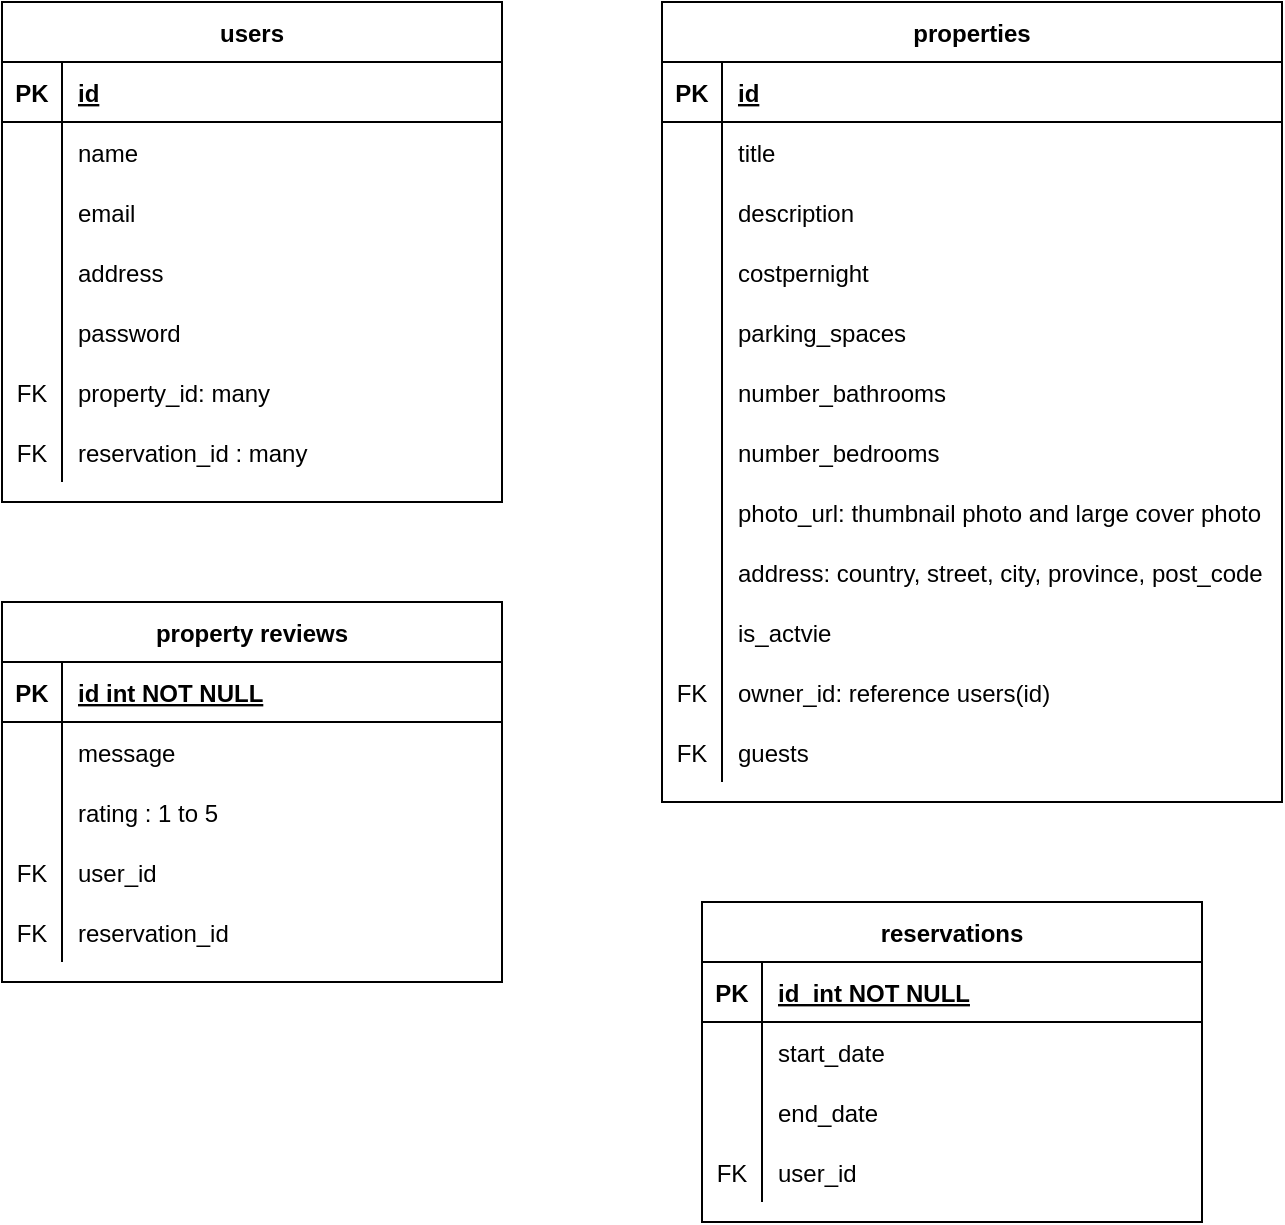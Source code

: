 <mxfile version="14.4.3" type="device"><diagram id="R2lEEEUBdFMjLlhIrx00" name="Page-1"><mxGraphModel dx="541" dy="378" grid="1" gridSize="10" guides="1" tooltips="1" connect="1" arrows="1" fold="1" page="1" pageScale="1" pageWidth="850" pageHeight="1100" math="0" shadow="0" extFonts="Permanent Marker^https://fonts.googleapis.com/css?family=Permanent+Marker"><root><mxCell id="0"/><mxCell id="1" parent="0"/><object label="properties" placeholders="1" TEST="TEXT " id="C-vyLk0tnHw3VtMMgP7b-2"><mxCell style="shape=table;startSize=30;container=1;collapsible=1;childLayout=tableLayout;fixedRows=1;rowLines=0;fontStyle=1;align=center;resizeLast=1;" parent="1" vertex="1"><mxGeometry x="450" y="120" width="310" height="400.0" as="geometry"><mxRectangle x="450" y="120" width="70" height="30" as="alternateBounds"/></mxGeometry></mxCell></object><mxCell id="C-vyLk0tnHw3VtMMgP7b-3" value="" style="shape=partialRectangle;collapsible=0;dropTarget=0;pointerEvents=0;fillColor=none;points=[[0,0.5],[1,0.5]];portConstraint=eastwest;top=0;left=0;right=0;bottom=1;" parent="C-vyLk0tnHw3VtMMgP7b-2" vertex="1"><mxGeometry y="30" width="310" height="30" as="geometry"/></mxCell><mxCell id="C-vyLk0tnHw3VtMMgP7b-4" value="PK" style="shape=partialRectangle;overflow=hidden;connectable=0;fillColor=none;top=0;left=0;bottom=0;right=0;fontStyle=1;" parent="C-vyLk0tnHw3VtMMgP7b-3" vertex="1"><mxGeometry width="30" height="30" as="geometry"/></mxCell><mxCell id="C-vyLk0tnHw3VtMMgP7b-5" value="id" style="shape=partialRectangle;overflow=hidden;connectable=0;fillColor=none;top=0;left=0;bottom=0;right=0;align=left;spacingLeft=6;fontStyle=5;" parent="C-vyLk0tnHw3VtMMgP7b-3" vertex="1"><mxGeometry x="30" width="280" height="30" as="geometry"/></mxCell><mxCell id="C-vyLk0tnHw3VtMMgP7b-6" value="" style="shape=partialRectangle;collapsible=0;dropTarget=0;pointerEvents=0;fillColor=none;points=[[0,0.5],[1,0.5]];portConstraint=eastwest;top=0;left=0;right=0;bottom=0;" parent="C-vyLk0tnHw3VtMMgP7b-2" vertex="1"><mxGeometry y="60" width="310" height="30" as="geometry"/></mxCell><mxCell id="C-vyLk0tnHw3VtMMgP7b-7" value="" style="shape=partialRectangle;overflow=hidden;connectable=0;fillColor=none;top=0;left=0;bottom=0;right=0;" parent="C-vyLk0tnHw3VtMMgP7b-6" vertex="1"><mxGeometry width="30" height="30" as="geometry"/></mxCell><object label="title" zsdcsac="xXSx" id="C-vyLk0tnHw3VtMMgP7b-8"><mxCell style="shape=partialRectangle;overflow=hidden;connectable=0;fillColor=none;top=0;left=0;bottom=0;right=0;align=left;spacingLeft=6;" parent="C-vyLk0tnHw3VtMMgP7b-6" vertex="1"><mxGeometry x="30" width="280" height="30" as="geometry"/></mxCell></object><mxCell id="C-vyLk0tnHw3VtMMgP7b-9" value="" style="shape=partialRectangle;collapsible=0;dropTarget=0;pointerEvents=0;fillColor=none;points=[[0,0.5],[1,0.5]];portConstraint=eastwest;top=0;left=0;right=0;bottom=0;" parent="C-vyLk0tnHw3VtMMgP7b-2" vertex="1"><mxGeometry y="90" width="310" height="30" as="geometry"/></mxCell><mxCell id="C-vyLk0tnHw3VtMMgP7b-10" value="" style="shape=partialRectangle;overflow=hidden;connectable=0;fillColor=none;top=0;left=0;bottom=0;right=0;" parent="C-vyLk0tnHw3VtMMgP7b-9" vertex="1"><mxGeometry width="30" height="30" as="geometry"/></mxCell><mxCell id="C-vyLk0tnHw3VtMMgP7b-11" value="description" style="shape=partialRectangle;overflow=hidden;connectable=0;fillColor=none;top=0;left=0;bottom=0;right=0;align=left;spacingLeft=6;" parent="C-vyLk0tnHw3VtMMgP7b-9" vertex="1"><mxGeometry x="30" width="280" height="30" as="geometry"/></mxCell><mxCell id="Sz5lXrOB1xjZKJLuMuTS-35" style="shape=partialRectangle;collapsible=0;dropTarget=0;pointerEvents=0;fillColor=none;points=[[0,0.5],[1,0.5]];portConstraint=eastwest;top=0;left=0;right=0;bottom=0;" vertex="1" parent="C-vyLk0tnHw3VtMMgP7b-2"><mxGeometry y="120" width="310" height="30" as="geometry"/></mxCell><mxCell id="Sz5lXrOB1xjZKJLuMuTS-36" style="shape=partialRectangle;overflow=hidden;connectable=0;fillColor=none;top=0;left=0;bottom=0;right=0;" vertex="1" parent="Sz5lXrOB1xjZKJLuMuTS-35"><mxGeometry width="30" height="30" as="geometry"/></mxCell><mxCell id="Sz5lXrOB1xjZKJLuMuTS-37" value="costpernight" style="shape=partialRectangle;overflow=hidden;connectable=0;fillColor=none;top=0;left=0;bottom=0;right=0;align=left;spacingLeft=6;" vertex="1" parent="Sz5lXrOB1xjZKJLuMuTS-35"><mxGeometry x="30" width="280" height="30" as="geometry"/></mxCell><mxCell id="Sz5lXrOB1xjZKJLuMuTS-38" style="shape=partialRectangle;collapsible=0;dropTarget=0;pointerEvents=0;fillColor=none;points=[[0,0.5],[1,0.5]];portConstraint=eastwest;top=0;left=0;right=0;bottom=0;" vertex="1" parent="C-vyLk0tnHw3VtMMgP7b-2"><mxGeometry y="150" width="310" height="30" as="geometry"/></mxCell><mxCell id="Sz5lXrOB1xjZKJLuMuTS-39" style="shape=partialRectangle;overflow=hidden;connectable=0;fillColor=none;top=0;left=0;bottom=0;right=0;" vertex="1" parent="Sz5lXrOB1xjZKJLuMuTS-38"><mxGeometry width="30" height="30" as="geometry"/></mxCell><mxCell id="Sz5lXrOB1xjZKJLuMuTS-40" value="parking_spaces" style="shape=partialRectangle;overflow=hidden;connectable=0;fillColor=none;top=0;left=0;bottom=0;right=0;align=left;spacingLeft=6;" vertex="1" parent="Sz5lXrOB1xjZKJLuMuTS-38"><mxGeometry x="30" width="280" height="30" as="geometry"/></mxCell><mxCell id="Sz5lXrOB1xjZKJLuMuTS-41" style="shape=partialRectangle;collapsible=0;dropTarget=0;pointerEvents=0;fillColor=none;points=[[0,0.5],[1,0.5]];portConstraint=eastwest;top=0;left=0;right=0;bottom=0;" vertex="1" parent="C-vyLk0tnHw3VtMMgP7b-2"><mxGeometry y="180" width="310" height="30" as="geometry"/></mxCell><mxCell id="Sz5lXrOB1xjZKJLuMuTS-42" style="shape=partialRectangle;overflow=hidden;connectable=0;fillColor=none;top=0;left=0;bottom=0;right=0;" vertex="1" parent="Sz5lXrOB1xjZKJLuMuTS-41"><mxGeometry width="30" height="30" as="geometry"/></mxCell><mxCell id="Sz5lXrOB1xjZKJLuMuTS-43" value="number_bathrooms" style="shape=partialRectangle;overflow=hidden;connectable=0;fillColor=none;top=0;left=0;bottom=0;right=0;align=left;spacingLeft=6;" vertex="1" parent="Sz5lXrOB1xjZKJLuMuTS-41"><mxGeometry x="30" width="280" height="30" as="geometry"/></mxCell><mxCell id="Sz5lXrOB1xjZKJLuMuTS-44" style="shape=partialRectangle;collapsible=0;dropTarget=0;pointerEvents=0;fillColor=none;points=[[0,0.5],[1,0.5]];portConstraint=eastwest;top=0;left=0;right=0;bottom=0;" vertex="1" parent="C-vyLk0tnHw3VtMMgP7b-2"><mxGeometry y="210" width="310" height="30" as="geometry"/></mxCell><mxCell id="Sz5lXrOB1xjZKJLuMuTS-45" style="shape=partialRectangle;overflow=hidden;connectable=0;fillColor=none;top=0;left=0;bottom=0;right=0;" vertex="1" parent="Sz5lXrOB1xjZKJLuMuTS-44"><mxGeometry width="30" height="30" as="geometry"/></mxCell><mxCell id="Sz5lXrOB1xjZKJLuMuTS-46" value="number_bedrooms" style="shape=partialRectangle;overflow=hidden;connectable=0;fillColor=none;top=0;left=0;bottom=0;right=0;align=left;spacingLeft=6;" vertex="1" parent="Sz5lXrOB1xjZKJLuMuTS-44"><mxGeometry x="30" width="280" height="30" as="geometry"/></mxCell><mxCell id="Sz5lXrOB1xjZKJLuMuTS-47" style="shape=partialRectangle;collapsible=0;dropTarget=0;pointerEvents=0;fillColor=none;points=[[0,0.5],[1,0.5]];portConstraint=eastwest;top=0;left=0;right=0;bottom=0;" vertex="1" parent="C-vyLk0tnHw3VtMMgP7b-2"><mxGeometry y="240" width="310" height="30" as="geometry"/></mxCell><mxCell id="Sz5lXrOB1xjZKJLuMuTS-48" style="shape=partialRectangle;overflow=hidden;connectable=0;fillColor=none;top=0;left=0;bottom=0;right=0;" vertex="1" parent="Sz5lXrOB1xjZKJLuMuTS-47"><mxGeometry width="30" height="30" as="geometry"/></mxCell><mxCell id="Sz5lXrOB1xjZKJLuMuTS-49" value="photo_url: thumbnail photo and large cover photo" style="shape=partialRectangle;overflow=hidden;connectable=0;fillColor=none;top=0;left=0;bottom=0;right=0;align=left;spacingLeft=6;" vertex="1" parent="Sz5lXrOB1xjZKJLuMuTS-47"><mxGeometry x="30" width="280" height="30" as="geometry"/></mxCell><mxCell id="Sz5lXrOB1xjZKJLuMuTS-50" style="shape=partialRectangle;collapsible=0;dropTarget=0;pointerEvents=0;fillColor=none;points=[[0,0.5],[1,0.5]];portConstraint=eastwest;top=0;left=0;right=0;bottom=0;" vertex="1" parent="C-vyLk0tnHw3VtMMgP7b-2"><mxGeometry y="270" width="310" height="30" as="geometry"/></mxCell><mxCell id="Sz5lXrOB1xjZKJLuMuTS-51" style="shape=partialRectangle;overflow=hidden;connectable=0;fillColor=none;top=0;left=0;bottom=0;right=0;" vertex="1" parent="Sz5lXrOB1xjZKJLuMuTS-50"><mxGeometry width="30" height="30" as="geometry"/></mxCell><mxCell id="Sz5lXrOB1xjZKJLuMuTS-52" value="address: country, street, city, province, post_code" style="shape=partialRectangle;overflow=hidden;connectable=0;fillColor=none;top=0;left=0;bottom=0;right=0;align=left;spacingLeft=6;" vertex="1" parent="Sz5lXrOB1xjZKJLuMuTS-50"><mxGeometry x="30" width="280" height="30" as="geometry"/></mxCell><mxCell id="Sz5lXrOB1xjZKJLuMuTS-53" style="shape=partialRectangle;collapsible=0;dropTarget=0;pointerEvents=0;fillColor=none;points=[[0,0.5],[1,0.5]];portConstraint=eastwest;top=0;left=0;right=0;bottom=0;" vertex="1" parent="C-vyLk0tnHw3VtMMgP7b-2"><mxGeometry y="300" width="310" height="30" as="geometry"/></mxCell><mxCell id="Sz5lXrOB1xjZKJLuMuTS-54" style="shape=partialRectangle;overflow=hidden;connectable=0;fillColor=none;top=0;left=0;bottom=0;right=0;" vertex="1" parent="Sz5lXrOB1xjZKJLuMuTS-53"><mxGeometry width="30" height="30" as="geometry"/></mxCell><mxCell id="Sz5lXrOB1xjZKJLuMuTS-55" value="is_actvie" style="shape=partialRectangle;overflow=hidden;connectable=0;fillColor=none;top=0;left=0;bottom=0;right=0;align=left;spacingLeft=6;" vertex="1" parent="Sz5lXrOB1xjZKJLuMuTS-53"><mxGeometry x="30" width="280" height="30" as="geometry"/></mxCell><mxCell id="Sz5lXrOB1xjZKJLuMuTS-56" style="shape=partialRectangle;collapsible=0;dropTarget=0;pointerEvents=0;fillColor=none;points=[[0,0.5],[1,0.5]];portConstraint=eastwest;top=0;left=0;right=0;bottom=0;" vertex="1" parent="C-vyLk0tnHw3VtMMgP7b-2"><mxGeometry y="330" width="310" height="30" as="geometry"/></mxCell><mxCell id="Sz5lXrOB1xjZKJLuMuTS-57" value="FK" style="shape=partialRectangle;overflow=hidden;connectable=0;fillColor=none;top=0;left=0;bottom=0;right=0;" vertex="1" parent="Sz5lXrOB1xjZKJLuMuTS-56"><mxGeometry width="30" height="30" as="geometry"/></mxCell><mxCell id="Sz5lXrOB1xjZKJLuMuTS-58" value="owner_id: reference users(id)" style="shape=partialRectangle;overflow=hidden;connectable=0;fillColor=none;top=0;left=0;bottom=0;right=0;align=left;spacingLeft=6;" vertex="1" parent="Sz5lXrOB1xjZKJLuMuTS-56"><mxGeometry x="30" width="280" height="30" as="geometry"/></mxCell><mxCell id="Sz5lXrOB1xjZKJLuMuTS-74" style="shape=partialRectangle;collapsible=0;dropTarget=0;pointerEvents=0;fillColor=none;points=[[0,0.5],[1,0.5]];portConstraint=eastwest;top=0;left=0;right=0;bottom=0;" vertex="1" parent="C-vyLk0tnHw3VtMMgP7b-2"><mxGeometry y="360" width="310" height="30" as="geometry"/></mxCell><mxCell id="Sz5lXrOB1xjZKJLuMuTS-75" value="FK" style="shape=partialRectangle;overflow=hidden;connectable=0;fillColor=none;top=0;left=0;bottom=0;right=0;" vertex="1" parent="Sz5lXrOB1xjZKJLuMuTS-74"><mxGeometry width="30" height="30" as="geometry"/></mxCell><mxCell id="Sz5lXrOB1xjZKJLuMuTS-76" value="guests" style="shape=partialRectangle;overflow=hidden;connectable=0;fillColor=none;top=0;left=0;bottom=0;right=0;align=left;spacingLeft=6;" vertex="1" parent="Sz5lXrOB1xjZKJLuMuTS-74"><mxGeometry x="30" width="280" height="30" as="geometry"/></mxCell><mxCell id="C-vyLk0tnHw3VtMMgP7b-13" value="reservations" style="shape=table;startSize=30;container=1;collapsible=1;childLayout=tableLayout;fixedRows=1;rowLines=0;fontStyle=1;align=center;resizeLast=1;" parent="1" vertex="1"><mxGeometry x="470" y="570" width="250" height="160" as="geometry"/></mxCell><mxCell id="C-vyLk0tnHw3VtMMgP7b-14" value="" style="shape=partialRectangle;collapsible=0;dropTarget=0;pointerEvents=0;fillColor=none;points=[[0,0.5],[1,0.5]];portConstraint=eastwest;top=0;left=0;right=0;bottom=1;" parent="C-vyLk0tnHw3VtMMgP7b-13" vertex="1"><mxGeometry y="30" width="250" height="30" as="geometry"/></mxCell><mxCell id="C-vyLk0tnHw3VtMMgP7b-15" value="PK" style="shape=partialRectangle;overflow=hidden;connectable=0;fillColor=none;top=0;left=0;bottom=0;right=0;fontStyle=1;" parent="C-vyLk0tnHw3VtMMgP7b-14" vertex="1"><mxGeometry width="30" height="30" as="geometry"/></mxCell><mxCell id="C-vyLk0tnHw3VtMMgP7b-16" value="id  int NOT NULL " style="shape=partialRectangle;overflow=hidden;connectable=0;fillColor=none;top=0;left=0;bottom=0;right=0;align=left;spacingLeft=6;fontStyle=5;" parent="C-vyLk0tnHw3VtMMgP7b-14" vertex="1"><mxGeometry x="30" width="220" height="30" as="geometry"/></mxCell><mxCell id="C-vyLk0tnHw3VtMMgP7b-17" value="" style="shape=partialRectangle;collapsible=0;dropTarget=0;pointerEvents=0;fillColor=none;points=[[0,0.5],[1,0.5]];portConstraint=eastwest;top=0;left=0;right=0;bottom=0;" parent="C-vyLk0tnHw3VtMMgP7b-13" vertex="1"><mxGeometry y="60" width="250" height="30" as="geometry"/></mxCell><mxCell id="C-vyLk0tnHw3VtMMgP7b-18" value="" style="shape=partialRectangle;overflow=hidden;connectable=0;fillColor=none;top=0;left=0;bottom=0;right=0;" parent="C-vyLk0tnHw3VtMMgP7b-17" vertex="1"><mxGeometry width="30" height="30" as="geometry"/></mxCell><mxCell id="C-vyLk0tnHw3VtMMgP7b-19" value="start_date" style="shape=partialRectangle;overflow=hidden;connectable=0;fillColor=none;top=0;left=0;bottom=0;right=0;align=left;spacingLeft=6;" parent="C-vyLk0tnHw3VtMMgP7b-17" vertex="1"><mxGeometry x="30" width="220" height="30" as="geometry"/></mxCell><mxCell id="C-vyLk0tnHw3VtMMgP7b-20" value="" style="shape=partialRectangle;collapsible=0;dropTarget=0;pointerEvents=0;fillColor=none;points=[[0,0.5],[1,0.5]];portConstraint=eastwest;top=0;left=0;right=0;bottom=0;" parent="C-vyLk0tnHw3VtMMgP7b-13" vertex="1"><mxGeometry y="90" width="250" height="30" as="geometry"/></mxCell><mxCell id="C-vyLk0tnHw3VtMMgP7b-21" value="" style="shape=partialRectangle;overflow=hidden;connectable=0;fillColor=none;top=0;left=0;bottom=0;right=0;" parent="C-vyLk0tnHw3VtMMgP7b-20" vertex="1"><mxGeometry width="30" height="30" as="geometry"/></mxCell><mxCell id="C-vyLk0tnHw3VtMMgP7b-22" value="end_date" style="shape=partialRectangle;overflow=hidden;connectable=0;fillColor=none;top=0;left=0;bottom=0;right=0;align=left;spacingLeft=6;" parent="C-vyLk0tnHw3VtMMgP7b-20" vertex="1"><mxGeometry x="30" width="220" height="30" as="geometry"/></mxCell><mxCell id="Sz5lXrOB1xjZKJLuMuTS-59" style="shape=partialRectangle;collapsible=0;dropTarget=0;pointerEvents=0;fillColor=none;points=[[0,0.5],[1,0.5]];portConstraint=eastwest;top=0;left=0;right=0;bottom=0;" vertex="1" parent="C-vyLk0tnHw3VtMMgP7b-13"><mxGeometry y="120" width="250" height="30" as="geometry"/></mxCell><mxCell id="Sz5lXrOB1xjZKJLuMuTS-60" value="FK" style="shape=partialRectangle;overflow=hidden;connectable=0;fillColor=none;top=0;left=0;bottom=0;right=0;" vertex="1" parent="Sz5lXrOB1xjZKJLuMuTS-59"><mxGeometry width="30" height="30" as="geometry"/></mxCell><mxCell id="Sz5lXrOB1xjZKJLuMuTS-61" value="user_id" style="shape=partialRectangle;overflow=hidden;connectable=0;fillColor=none;top=0;left=0;bottom=0;right=0;align=left;spacingLeft=6;" vertex="1" parent="Sz5lXrOB1xjZKJLuMuTS-59"><mxGeometry x="30" width="220" height="30" as="geometry"/></mxCell><mxCell id="C-vyLk0tnHw3VtMMgP7b-23" value="users" style="shape=table;startSize=30;container=1;collapsible=1;childLayout=tableLayout;fixedRows=1;rowLines=0;fontStyle=1;align=center;resizeLast=1;" parent="1" vertex="1"><mxGeometry x="120" y="120" width="250" height="250" as="geometry"/></mxCell><mxCell id="C-vyLk0tnHw3VtMMgP7b-24" value="" style="shape=partialRectangle;collapsible=0;dropTarget=0;pointerEvents=0;fillColor=none;points=[[0,0.5],[1,0.5]];portConstraint=eastwest;top=0;left=0;right=0;bottom=1;" parent="C-vyLk0tnHw3VtMMgP7b-23" vertex="1"><mxGeometry y="30" width="250" height="30" as="geometry"/></mxCell><mxCell id="C-vyLk0tnHw3VtMMgP7b-25" value="PK" style="shape=partialRectangle;overflow=hidden;connectable=0;fillColor=none;top=0;left=0;bottom=0;right=0;fontStyle=1;" parent="C-vyLk0tnHw3VtMMgP7b-24" vertex="1"><mxGeometry width="30" height="30" as="geometry"/></mxCell><mxCell id="C-vyLk0tnHw3VtMMgP7b-26" value="id" style="shape=partialRectangle;overflow=hidden;connectable=0;fillColor=none;top=0;left=0;bottom=0;right=0;align=left;spacingLeft=6;fontStyle=5;" parent="C-vyLk0tnHw3VtMMgP7b-24" vertex="1"><mxGeometry x="30" width="220" height="30" as="geometry"/></mxCell><mxCell id="C-vyLk0tnHw3VtMMgP7b-27" value="" style="shape=partialRectangle;collapsible=0;dropTarget=0;pointerEvents=0;fillColor=none;points=[[0,0.5],[1,0.5]];portConstraint=eastwest;top=0;left=0;right=0;bottom=0;" parent="C-vyLk0tnHw3VtMMgP7b-23" vertex="1"><mxGeometry y="60" width="250" height="30" as="geometry"/></mxCell><mxCell id="C-vyLk0tnHw3VtMMgP7b-28" value="" style="shape=partialRectangle;overflow=hidden;connectable=0;fillColor=none;top=0;left=0;bottom=0;right=0;" parent="C-vyLk0tnHw3VtMMgP7b-27" vertex="1"><mxGeometry width="30" height="30" as="geometry"/></mxCell><mxCell id="C-vyLk0tnHw3VtMMgP7b-29" value="name" style="shape=partialRectangle;overflow=hidden;connectable=0;fillColor=none;top=0;left=0;bottom=0;right=0;align=left;spacingLeft=6;" parent="C-vyLk0tnHw3VtMMgP7b-27" vertex="1"><mxGeometry x="30" width="220" height="30" as="geometry"/></mxCell><mxCell id="Sz5lXrOB1xjZKJLuMuTS-26" style="shape=partialRectangle;collapsible=0;dropTarget=0;pointerEvents=0;fillColor=none;points=[[0,0.5],[1,0.5]];portConstraint=eastwest;top=0;left=0;right=0;bottom=0;" vertex="1" parent="C-vyLk0tnHw3VtMMgP7b-23"><mxGeometry y="90" width="250" height="30" as="geometry"/></mxCell><mxCell id="Sz5lXrOB1xjZKJLuMuTS-27" style="shape=partialRectangle;overflow=hidden;connectable=0;fillColor=none;top=0;left=0;bottom=0;right=0;" vertex="1" parent="Sz5lXrOB1xjZKJLuMuTS-26"><mxGeometry width="30" height="30" as="geometry"/></mxCell><mxCell id="Sz5lXrOB1xjZKJLuMuTS-28" value="email" style="shape=partialRectangle;overflow=hidden;connectable=0;fillColor=none;top=0;left=0;bottom=0;right=0;align=left;spacingLeft=6;" vertex="1" parent="Sz5lXrOB1xjZKJLuMuTS-26"><mxGeometry x="30" width="220" height="30" as="geometry"/></mxCell><mxCell id="Sz5lXrOB1xjZKJLuMuTS-29" style="shape=partialRectangle;collapsible=0;dropTarget=0;pointerEvents=0;fillColor=none;points=[[0,0.5],[1,0.5]];portConstraint=eastwest;top=0;left=0;right=0;bottom=0;" vertex="1" parent="C-vyLk0tnHw3VtMMgP7b-23"><mxGeometry y="120" width="250" height="30" as="geometry"/></mxCell><mxCell id="Sz5lXrOB1xjZKJLuMuTS-30" style="shape=partialRectangle;overflow=hidden;connectable=0;fillColor=none;top=0;left=0;bottom=0;right=0;" vertex="1" parent="Sz5lXrOB1xjZKJLuMuTS-29"><mxGeometry width="30" height="30" as="geometry"/></mxCell><mxCell id="Sz5lXrOB1xjZKJLuMuTS-31" value="address" style="shape=partialRectangle;overflow=hidden;connectable=0;fillColor=none;top=0;left=0;bottom=0;right=0;align=left;spacingLeft=6;" vertex="1" parent="Sz5lXrOB1xjZKJLuMuTS-29"><mxGeometry x="30" width="220" height="30" as="geometry"/></mxCell><mxCell id="Sz5lXrOB1xjZKJLuMuTS-32" style="shape=partialRectangle;collapsible=0;dropTarget=0;pointerEvents=0;fillColor=none;points=[[0,0.5],[1,0.5]];portConstraint=eastwest;top=0;left=0;right=0;bottom=0;" vertex="1" parent="C-vyLk0tnHw3VtMMgP7b-23"><mxGeometry y="150" width="250" height="30" as="geometry"/></mxCell><mxCell id="Sz5lXrOB1xjZKJLuMuTS-33" style="shape=partialRectangle;overflow=hidden;connectable=0;fillColor=none;top=0;left=0;bottom=0;right=0;" vertex="1" parent="Sz5lXrOB1xjZKJLuMuTS-32"><mxGeometry width="30" height="30" as="geometry"/></mxCell><mxCell id="Sz5lXrOB1xjZKJLuMuTS-34" value="password" style="shape=partialRectangle;overflow=hidden;connectable=0;fillColor=none;top=0;left=0;bottom=0;right=0;align=left;spacingLeft=6;" vertex="1" parent="Sz5lXrOB1xjZKJLuMuTS-32"><mxGeometry x="30" width="220" height="30" as="geometry"/></mxCell><mxCell id="Sz5lXrOB1xjZKJLuMuTS-68" style="shape=partialRectangle;collapsible=0;dropTarget=0;pointerEvents=0;fillColor=none;points=[[0,0.5],[1,0.5]];portConstraint=eastwest;top=0;left=0;right=0;bottom=0;" vertex="1" parent="C-vyLk0tnHw3VtMMgP7b-23"><mxGeometry y="180" width="250" height="30" as="geometry"/></mxCell><mxCell id="Sz5lXrOB1xjZKJLuMuTS-69" value="FK" style="shape=partialRectangle;overflow=hidden;connectable=0;fillColor=none;top=0;left=0;bottom=0;right=0;" vertex="1" parent="Sz5lXrOB1xjZKJLuMuTS-68"><mxGeometry width="30" height="30" as="geometry"/></mxCell><mxCell id="Sz5lXrOB1xjZKJLuMuTS-70" value="property_id: many" style="shape=partialRectangle;overflow=hidden;connectable=0;fillColor=none;top=0;left=0;bottom=0;right=0;align=left;spacingLeft=6;" vertex="1" parent="Sz5lXrOB1xjZKJLuMuTS-68"><mxGeometry x="30" width="220" height="30" as="geometry"/></mxCell><mxCell id="Sz5lXrOB1xjZKJLuMuTS-71" style="shape=partialRectangle;collapsible=0;dropTarget=0;pointerEvents=0;fillColor=none;points=[[0,0.5],[1,0.5]];portConstraint=eastwest;top=0;left=0;right=0;bottom=0;" vertex="1" parent="C-vyLk0tnHw3VtMMgP7b-23"><mxGeometry y="210" width="250" height="30" as="geometry"/></mxCell><mxCell id="Sz5lXrOB1xjZKJLuMuTS-72" value="FK" style="shape=partialRectangle;overflow=hidden;connectable=0;fillColor=none;top=0;left=0;bottom=0;right=0;" vertex="1" parent="Sz5lXrOB1xjZKJLuMuTS-71"><mxGeometry width="30" height="30" as="geometry"/></mxCell><mxCell id="Sz5lXrOB1xjZKJLuMuTS-73" value="reservation_id : many" style="shape=partialRectangle;overflow=hidden;connectable=0;fillColor=none;top=0;left=0;bottom=0;right=0;align=left;spacingLeft=6;" vertex="1" parent="Sz5lXrOB1xjZKJLuMuTS-71"><mxGeometry x="30" width="220" height="30" as="geometry"/></mxCell><mxCell id="Sz5lXrOB1xjZKJLuMuTS-16" value="property reviews" style="shape=table;startSize=30;container=1;collapsible=1;childLayout=tableLayout;fixedRows=1;rowLines=0;fontStyle=1;align=center;resizeLast=1;" vertex="1" parent="1"><mxGeometry x="120" y="420" width="250" height="190" as="geometry"/></mxCell><mxCell id="Sz5lXrOB1xjZKJLuMuTS-17" value="" style="shape=partialRectangle;collapsible=0;dropTarget=0;pointerEvents=0;fillColor=none;points=[[0,0.5],[1,0.5]];portConstraint=eastwest;top=0;left=0;right=0;bottom=1;" vertex="1" parent="Sz5lXrOB1xjZKJLuMuTS-16"><mxGeometry y="30" width="250" height="30" as="geometry"/></mxCell><mxCell id="Sz5lXrOB1xjZKJLuMuTS-18" value="PK" style="shape=partialRectangle;overflow=hidden;connectable=0;fillColor=none;top=0;left=0;bottom=0;right=0;fontStyle=1;" vertex="1" parent="Sz5lXrOB1xjZKJLuMuTS-17"><mxGeometry width="30" height="30" as="geometry"/></mxCell><mxCell id="Sz5lXrOB1xjZKJLuMuTS-19" value="id int NOT NULL " style="shape=partialRectangle;overflow=hidden;connectable=0;fillColor=none;top=0;left=0;bottom=0;right=0;align=left;spacingLeft=6;fontStyle=5;" vertex="1" parent="Sz5lXrOB1xjZKJLuMuTS-17"><mxGeometry x="30" width="220" height="30" as="geometry"/></mxCell><mxCell id="Sz5lXrOB1xjZKJLuMuTS-20" value="" style="shape=partialRectangle;collapsible=0;dropTarget=0;pointerEvents=0;fillColor=none;points=[[0,0.5],[1,0.5]];portConstraint=eastwest;top=0;left=0;right=0;bottom=0;" vertex="1" parent="Sz5lXrOB1xjZKJLuMuTS-16"><mxGeometry y="60" width="250" height="30" as="geometry"/></mxCell><mxCell id="Sz5lXrOB1xjZKJLuMuTS-21" value="" style="shape=partialRectangle;overflow=hidden;connectable=0;fillColor=none;top=0;left=0;bottom=0;right=0;" vertex="1" parent="Sz5lXrOB1xjZKJLuMuTS-20"><mxGeometry width="30" height="30" as="geometry"/></mxCell><mxCell id="Sz5lXrOB1xjZKJLuMuTS-22" value="message" style="shape=partialRectangle;overflow=hidden;connectable=0;fillColor=none;top=0;left=0;bottom=0;right=0;align=left;spacingLeft=6;" vertex="1" parent="Sz5lXrOB1xjZKJLuMuTS-20"><mxGeometry x="30" width="220" height="30" as="geometry"/></mxCell><mxCell id="Sz5lXrOB1xjZKJLuMuTS-23" value="" style="shape=partialRectangle;collapsible=0;dropTarget=0;pointerEvents=0;fillColor=none;points=[[0,0.5],[1,0.5]];portConstraint=eastwest;top=0;left=0;right=0;bottom=0;" vertex="1" parent="Sz5lXrOB1xjZKJLuMuTS-16"><mxGeometry y="90" width="250" height="30" as="geometry"/></mxCell><mxCell id="Sz5lXrOB1xjZKJLuMuTS-24" value="" style="shape=partialRectangle;overflow=hidden;connectable=0;fillColor=none;top=0;left=0;bottom=0;right=0;" vertex="1" parent="Sz5lXrOB1xjZKJLuMuTS-23"><mxGeometry width="30" height="30" as="geometry"/></mxCell><mxCell id="Sz5lXrOB1xjZKJLuMuTS-25" value="rating : 1 to 5" style="shape=partialRectangle;overflow=hidden;connectable=0;fillColor=none;top=0;left=0;bottom=0;right=0;align=left;spacingLeft=6;" vertex="1" parent="Sz5lXrOB1xjZKJLuMuTS-23"><mxGeometry x="30" width="220" height="30" as="geometry"/></mxCell><mxCell id="Sz5lXrOB1xjZKJLuMuTS-62" style="shape=partialRectangle;collapsible=0;dropTarget=0;pointerEvents=0;fillColor=none;points=[[0,0.5],[1,0.5]];portConstraint=eastwest;top=0;left=0;right=0;bottom=0;" vertex="1" parent="Sz5lXrOB1xjZKJLuMuTS-16"><mxGeometry y="120" width="250" height="30" as="geometry"/></mxCell><mxCell id="Sz5lXrOB1xjZKJLuMuTS-63" value="FK" style="shape=partialRectangle;overflow=hidden;connectable=0;fillColor=none;top=0;left=0;bottom=0;right=0;" vertex="1" parent="Sz5lXrOB1xjZKJLuMuTS-62"><mxGeometry width="30" height="30" as="geometry"/></mxCell><mxCell id="Sz5lXrOB1xjZKJLuMuTS-64" value="user_id" style="shape=partialRectangle;overflow=hidden;connectable=0;fillColor=none;top=0;left=0;bottom=0;right=0;align=left;spacingLeft=6;" vertex="1" parent="Sz5lXrOB1xjZKJLuMuTS-62"><mxGeometry x="30" width="220" height="30" as="geometry"/></mxCell><mxCell id="Sz5lXrOB1xjZKJLuMuTS-65" style="shape=partialRectangle;collapsible=0;dropTarget=0;pointerEvents=0;fillColor=none;points=[[0,0.5],[1,0.5]];portConstraint=eastwest;top=0;left=0;right=0;bottom=0;" vertex="1" parent="Sz5lXrOB1xjZKJLuMuTS-16"><mxGeometry y="150" width="250" height="30" as="geometry"/></mxCell><mxCell id="Sz5lXrOB1xjZKJLuMuTS-66" value="FK" style="shape=partialRectangle;overflow=hidden;connectable=0;fillColor=none;top=0;left=0;bottom=0;right=0;" vertex="1" parent="Sz5lXrOB1xjZKJLuMuTS-65"><mxGeometry width="30" height="30" as="geometry"/></mxCell><mxCell id="Sz5lXrOB1xjZKJLuMuTS-67" value="reservation_id" style="shape=partialRectangle;overflow=hidden;connectable=0;fillColor=none;top=0;left=0;bottom=0;right=0;align=left;spacingLeft=6;" vertex="1" parent="Sz5lXrOB1xjZKJLuMuTS-65"><mxGeometry x="30" width="220" height="30" as="geometry"/></mxCell></root></mxGraphModel></diagram></mxfile>